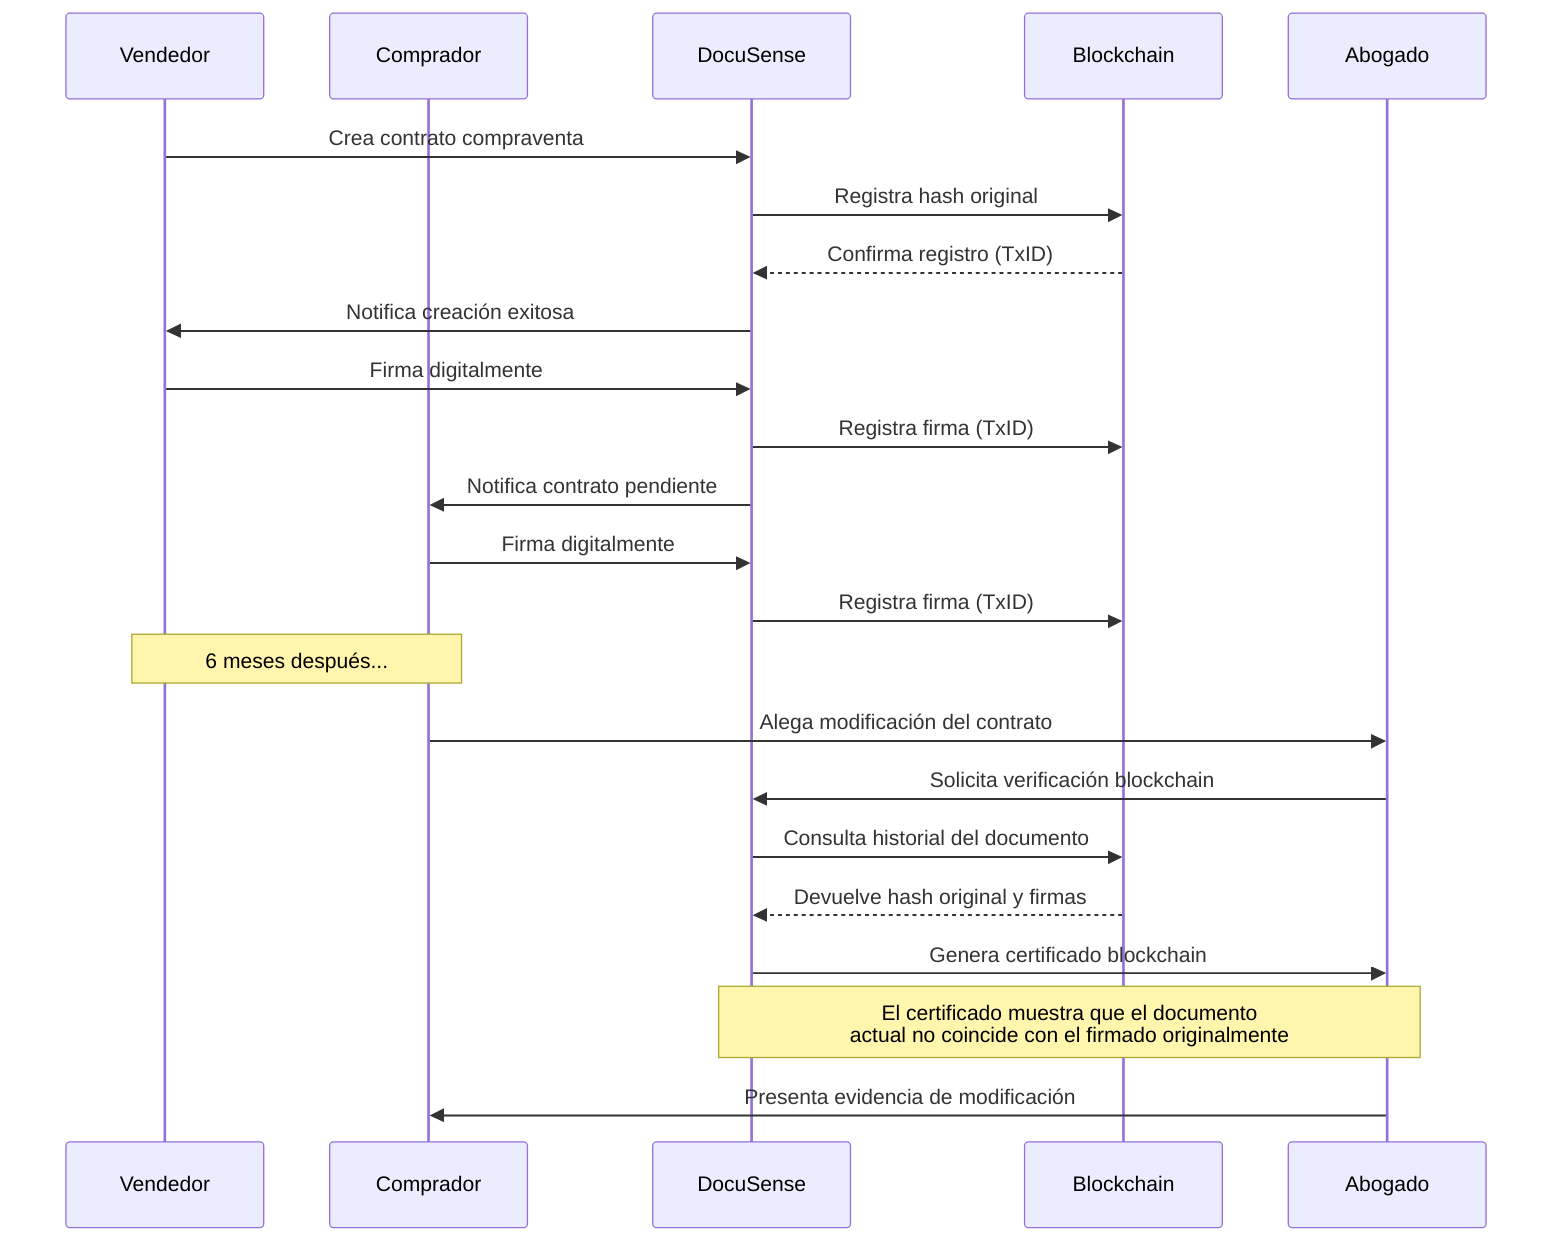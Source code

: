 sequenceDiagram
    participant Vendedor
    participant Comprador
    participant DocuSense
    participant Blockchain
    participant Abogado
    
    Vendedor->>DocuSense: Crea contrato compraventa
    DocuSense->>Blockchain: Registra hash original
    Blockchain-->>DocuSense: Confirma registro (TxID)
    
    DocuSense->>Vendedor: Notifica creación exitosa
    Vendedor->>DocuSense: Firma digitalmente
    DocuSense->>Blockchain: Registra firma (TxID)
    
    DocuSense->>Comprador: Notifica contrato pendiente
    Comprador->>DocuSense: Firma digitalmente
    DocuSense->>Blockchain: Registra firma (TxID)
    
    Note over Vendedor,Comprador: 6 meses después...
    
    Comprador->>Abogado: Alega modificación del contrato
    Abogado->>DocuSense: Solicita verificación blockchain
    DocuSense->>Blockchain: Consulta historial del documento
    Blockchain-->>DocuSense: Devuelve hash original y firmas
    
    DocuSense->>Abogado: Genera certificado blockchain
    Note over Abogado,DocuSense: El certificado muestra que el documento <br> actual no coincide con el firmado originalmente
    Abogado->>Comprador: Presenta evidencia de modificación
